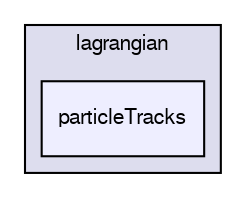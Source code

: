 digraph "applications/utilities/postProcessing/lagrangian/particleTracks" {
  bgcolor=transparent;
  compound=true
  node [ fontsize="10", fontname="FreeSans"];
  edge [ labelfontsize="10", labelfontname="FreeSans"];
  subgraph clusterdir_1411ee221da8c78d686bfb322a9cbb04 {
    graph [ bgcolor="#ddddee", pencolor="black", label="lagrangian" fontname="FreeSans", fontsize="10", URL="dir_1411ee221da8c78d686bfb322a9cbb04.html"]
  dir_055edc88b7d6c0e1421b41f03f208a4c [shape=box, label="particleTracks", style="filled", fillcolor="#eeeeff", pencolor="black", URL="dir_055edc88b7d6c0e1421b41f03f208a4c.html"];
  }
}
